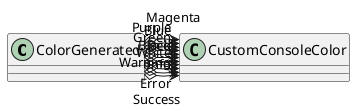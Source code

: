@startuml
class ColorGenerated {
}
ColorGenerated o-> "Success" CustomConsoleColor
ColorGenerated o-> "Info" CustomConsoleColor
ColorGenerated o-> "Warning" CustomConsoleColor
ColorGenerated o-> "Error" CustomConsoleColor
ColorGenerated o-> "White" CustomConsoleColor
ColorGenerated o-> "Black" CustomConsoleColor
ColorGenerated o-> "Red" CustomConsoleColor
ColorGenerated o-> "Green" CustomConsoleColor
ColorGenerated o-> "Blue" CustomConsoleColor
ColorGenerated o-> "Purple" CustomConsoleColor
ColorGenerated o-> "Magenta" CustomConsoleColor
@enduml
